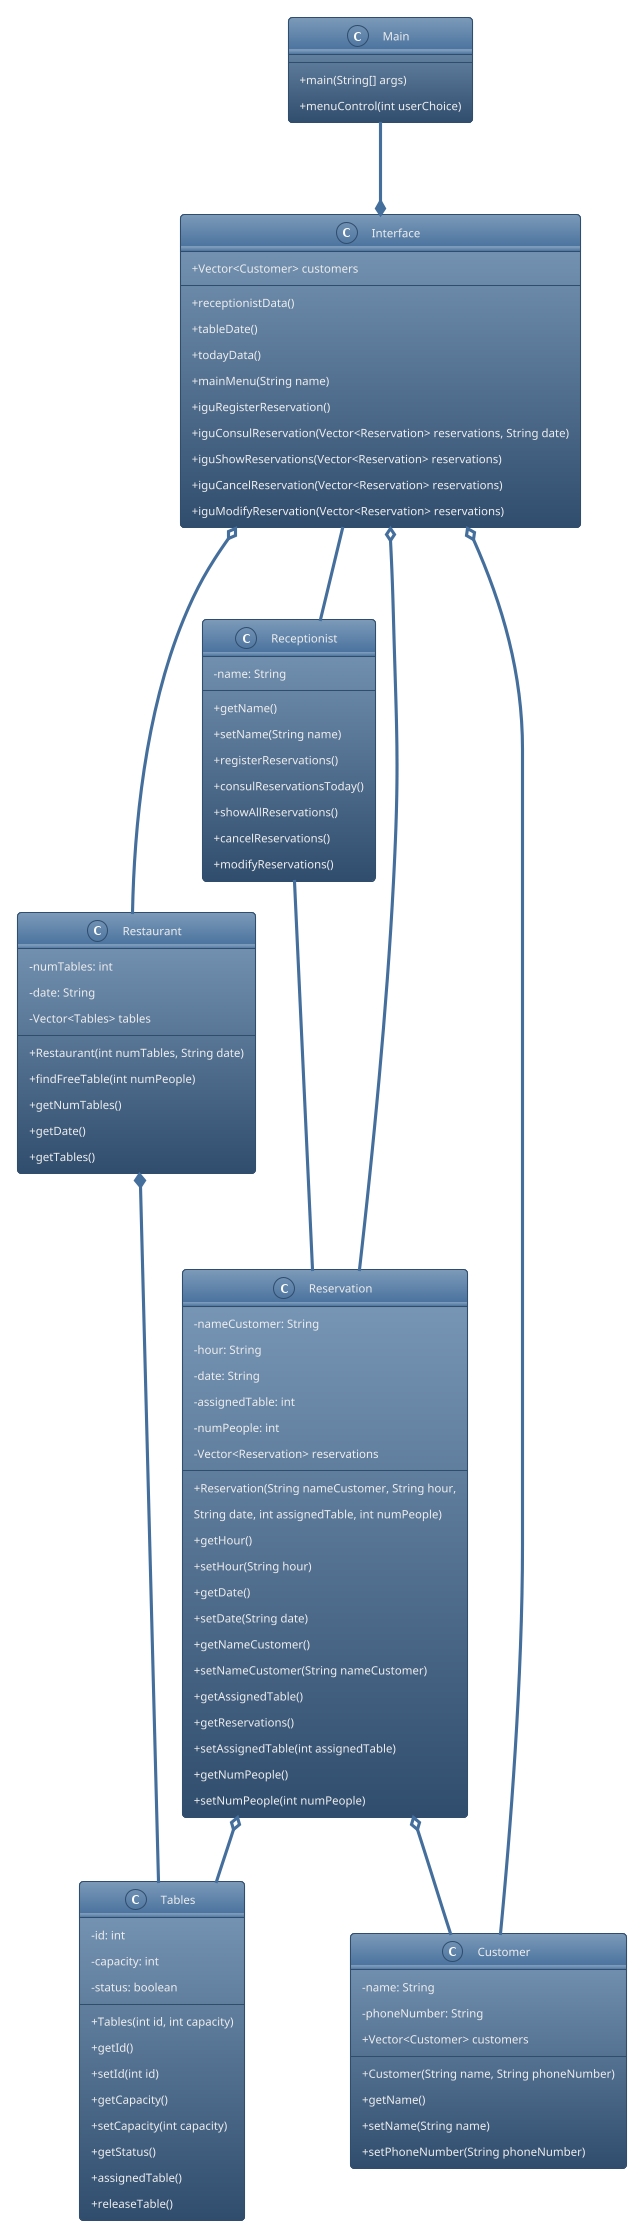 @startuml
'https://plantuml.com/sequence-diagram
skinparam classAttributeIconSize 0
!theme spacelab
class Restaurant{
    -numTables: int
    -date: String
    -Vector<Tables> tables

    +Restaurant(int numTables, String date)
    +findFreeTable(int numPeople)
    +getNumTables()
    +getDate()
    +getTables()
}

class Reservation{
    -nameCustomer: String
    -hour: String
    -date: String
    -assignedTable: int
    -numPeople: int
    -Vector<Reservation> reservations

    +Reservation(String nameCustomer, String hour,
    String date, int assignedTable, int numPeople)
    +getHour()
    +setHour(String hour)
    +getDate()
    +setDate(String date)
    +getNameCustomer()
    +setNameCustomer(String nameCustomer)
    +getAssignedTable()
    +getReservations()
    +setAssignedTable(int assignedTable)
    +getNumPeople()
    +setNumPeople(int numPeople)
}

class Tables{
    -id: int
    -capacity: int
    -status: boolean

    +Tables(int id, int capacity)
    +getId()
    +setId(int id)
    +getCapacity()
    +setCapacity(int capacity)
    +getStatus()
    +assignedTable()
    +releaseTable()
}

class Customer{
    -name: String
    -phoneNumber: String
    +Vector<Customer> customers

    +Customer(String name, String phoneNumber)
    +getName()
    +setName(String name)
    +setPhoneNumber(String phoneNumber)
}

class Receptionist{
    -name: String

    +getName()
    +setName(String name)
    +registerReservations()
    +consulReservationsToday()
    +showAllReservations()
    +cancelReservations()
    +modifyReservations()
}

class Main{
    +main(String[] args)
    +menuControl(int userChoice)
}

class Interface{
    +Vector<Customer> customers
    +receptionistData()
    +tableDate()
    +todayData()
    +mainMenu(String name)
    +iguRegisterReservation()
    +iguConsulReservation(Vector<Reservation> reservations, String date)
    +iguShowReservations(Vector<Reservation> reservations)
    +iguCancelReservation(Vector<Reservation> reservations)
    +iguModifyReservation(Vector<Reservation> reservations)
}

Restaurant *-- Tables
Reservation o-- Tables
Reservation o-- Customer
Receptionist --- Reservation
Main --* Interface : usa
Interface o-- Restaurant
Interface o-- Reservation
Interface o-- Customer
Interface -- Receptionist : usa

@enduml